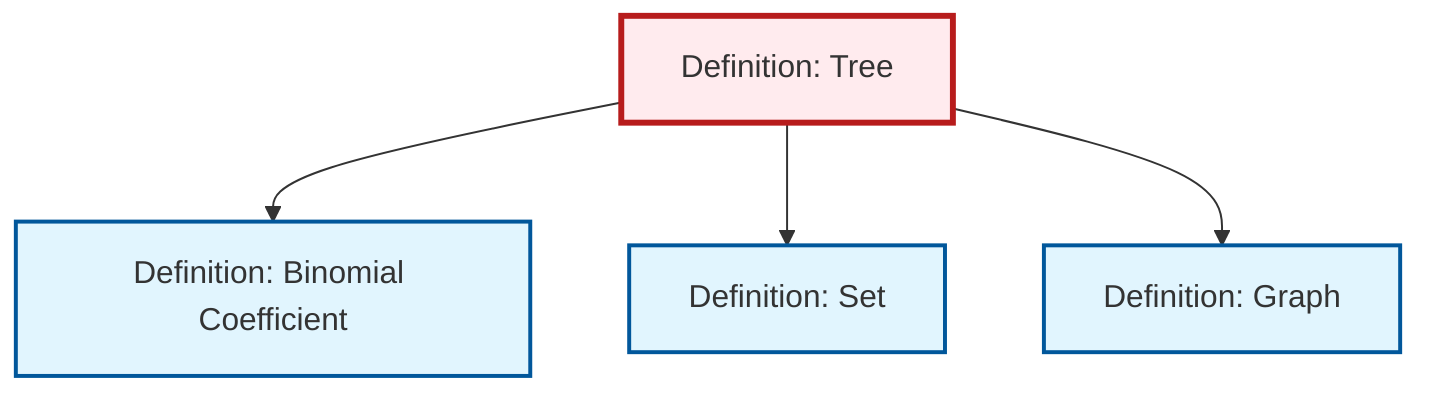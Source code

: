 graph TD
    classDef definition fill:#e1f5fe,stroke:#01579b,stroke-width:2px
    classDef theorem fill:#f3e5f5,stroke:#4a148c,stroke-width:2px
    classDef axiom fill:#fff3e0,stroke:#e65100,stroke-width:2px
    classDef example fill:#e8f5e9,stroke:#1b5e20,stroke-width:2px
    classDef current fill:#ffebee,stroke:#b71c1c,stroke-width:3px
    def-set["Definition: Set"]:::definition
    def-binomial-coefficient["Definition: Binomial Coefficient"]:::definition
    def-graph["Definition: Graph"]:::definition
    def-tree["Definition: Tree"]:::definition
    def-tree --> def-binomial-coefficient
    def-tree --> def-set
    def-tree --> def-graph
    class def-tree current